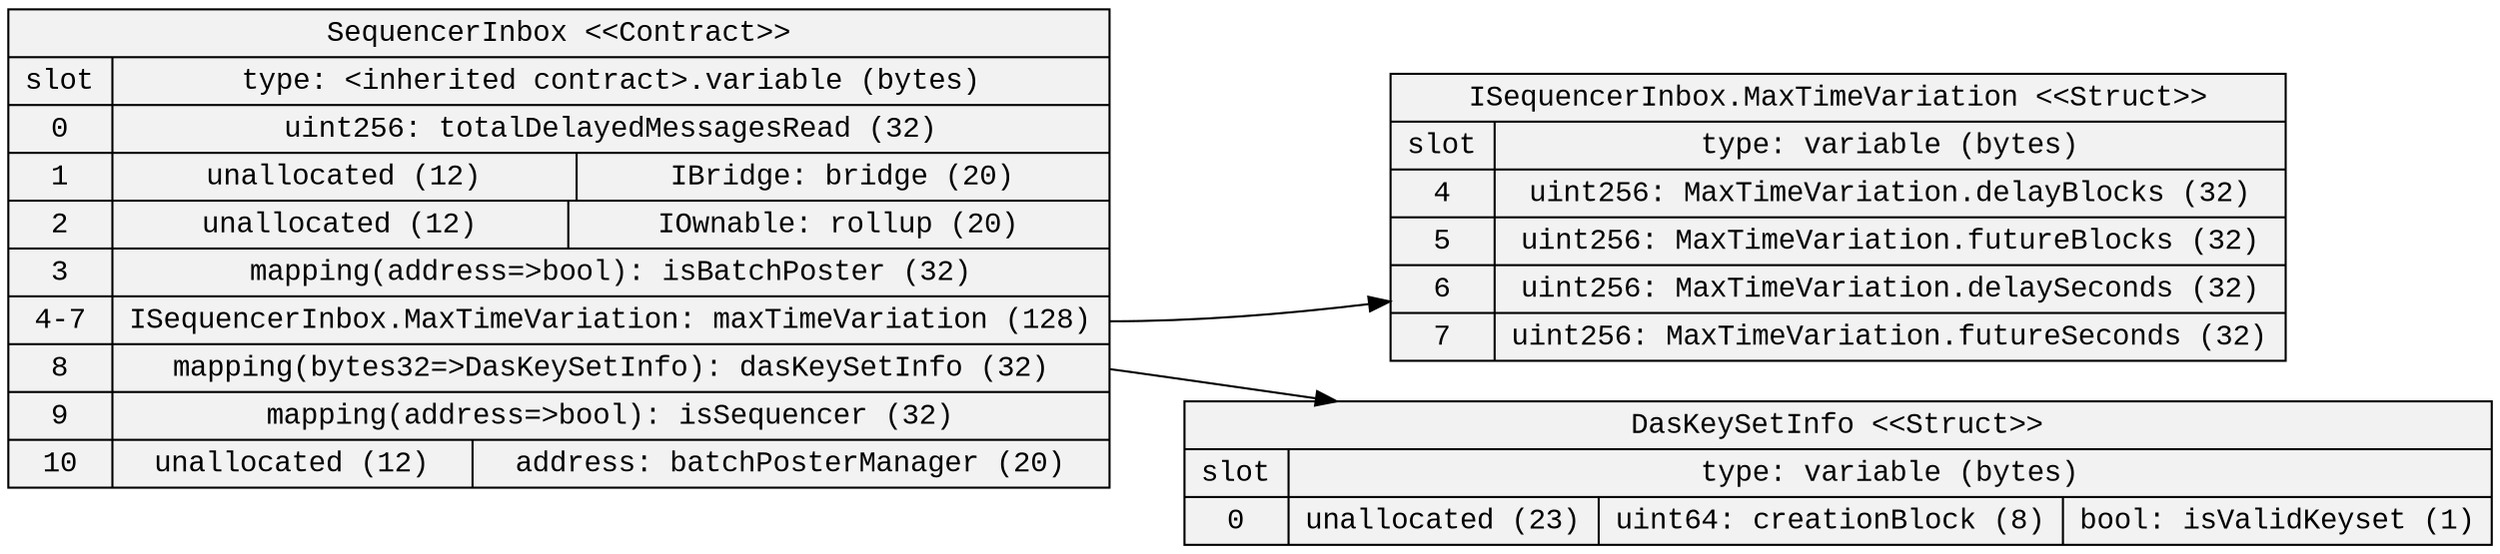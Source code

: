 
digraph StorageDiagram {
rankdir=LR
color=black
arrowhead=open
node [shape=record, style=filled, fillcolor=gray95 fontname="Courier New"]
3 [label="SequencerInbox \<\<Contract\>\>\n | {{ slot| 0 | 1 | 2 | 3 | 4-7 | 8 | 9 | 10 } | { type: \<inherited contract\>.variable (bytes) | {  uint256: totalDelayedMessagesRead (32) } | {  unallocated (12)  |  IBridge: bridge (20) } | {  unallocated (12)  |  IOwnable: rollup (20) } | {  mapping\(address=\>bool\): isBatchPoster (32) } | { <9> ISequencerInbox.MaxTimeVariation: maxTimeVariation (128) } | { <12> mapping\(bytes32=\>DasKeySetInfo\): dasKeySetInfo (32) } | {  mapping\(address=\>bool\): isSequencer (32) } | {  unallocated (12)  |  address: batchPosterManager (20) }}}"]

1 [label="ISequencerInbox.MaxTimeVariation \<\<Struct\>\>\n | {{ slot| 4 | 5 | 6 | 7 } | { type: variable (bytes) | {  uint256: MaxTimeVariation.delayBlocks (32) } | {  uint256: MaxTimeVariation.futureBlocks (32) } | {  uint256: MaxTimeVariation.delaySeconds (32) } | {  uint256: MaxTimeVariation.futureSeconds (32) }}}"]

2 [label="DasKeySetInfo \<\<Struct\>\>\n | {{ slot| 0 } | { type: variable (bytes) | {  unallocated (23)  |  uint64: creationBlock (8)  |  bool: isValidKeyset (1) }}}"]

 3:9 -> 1
 3:12 -> 2
}